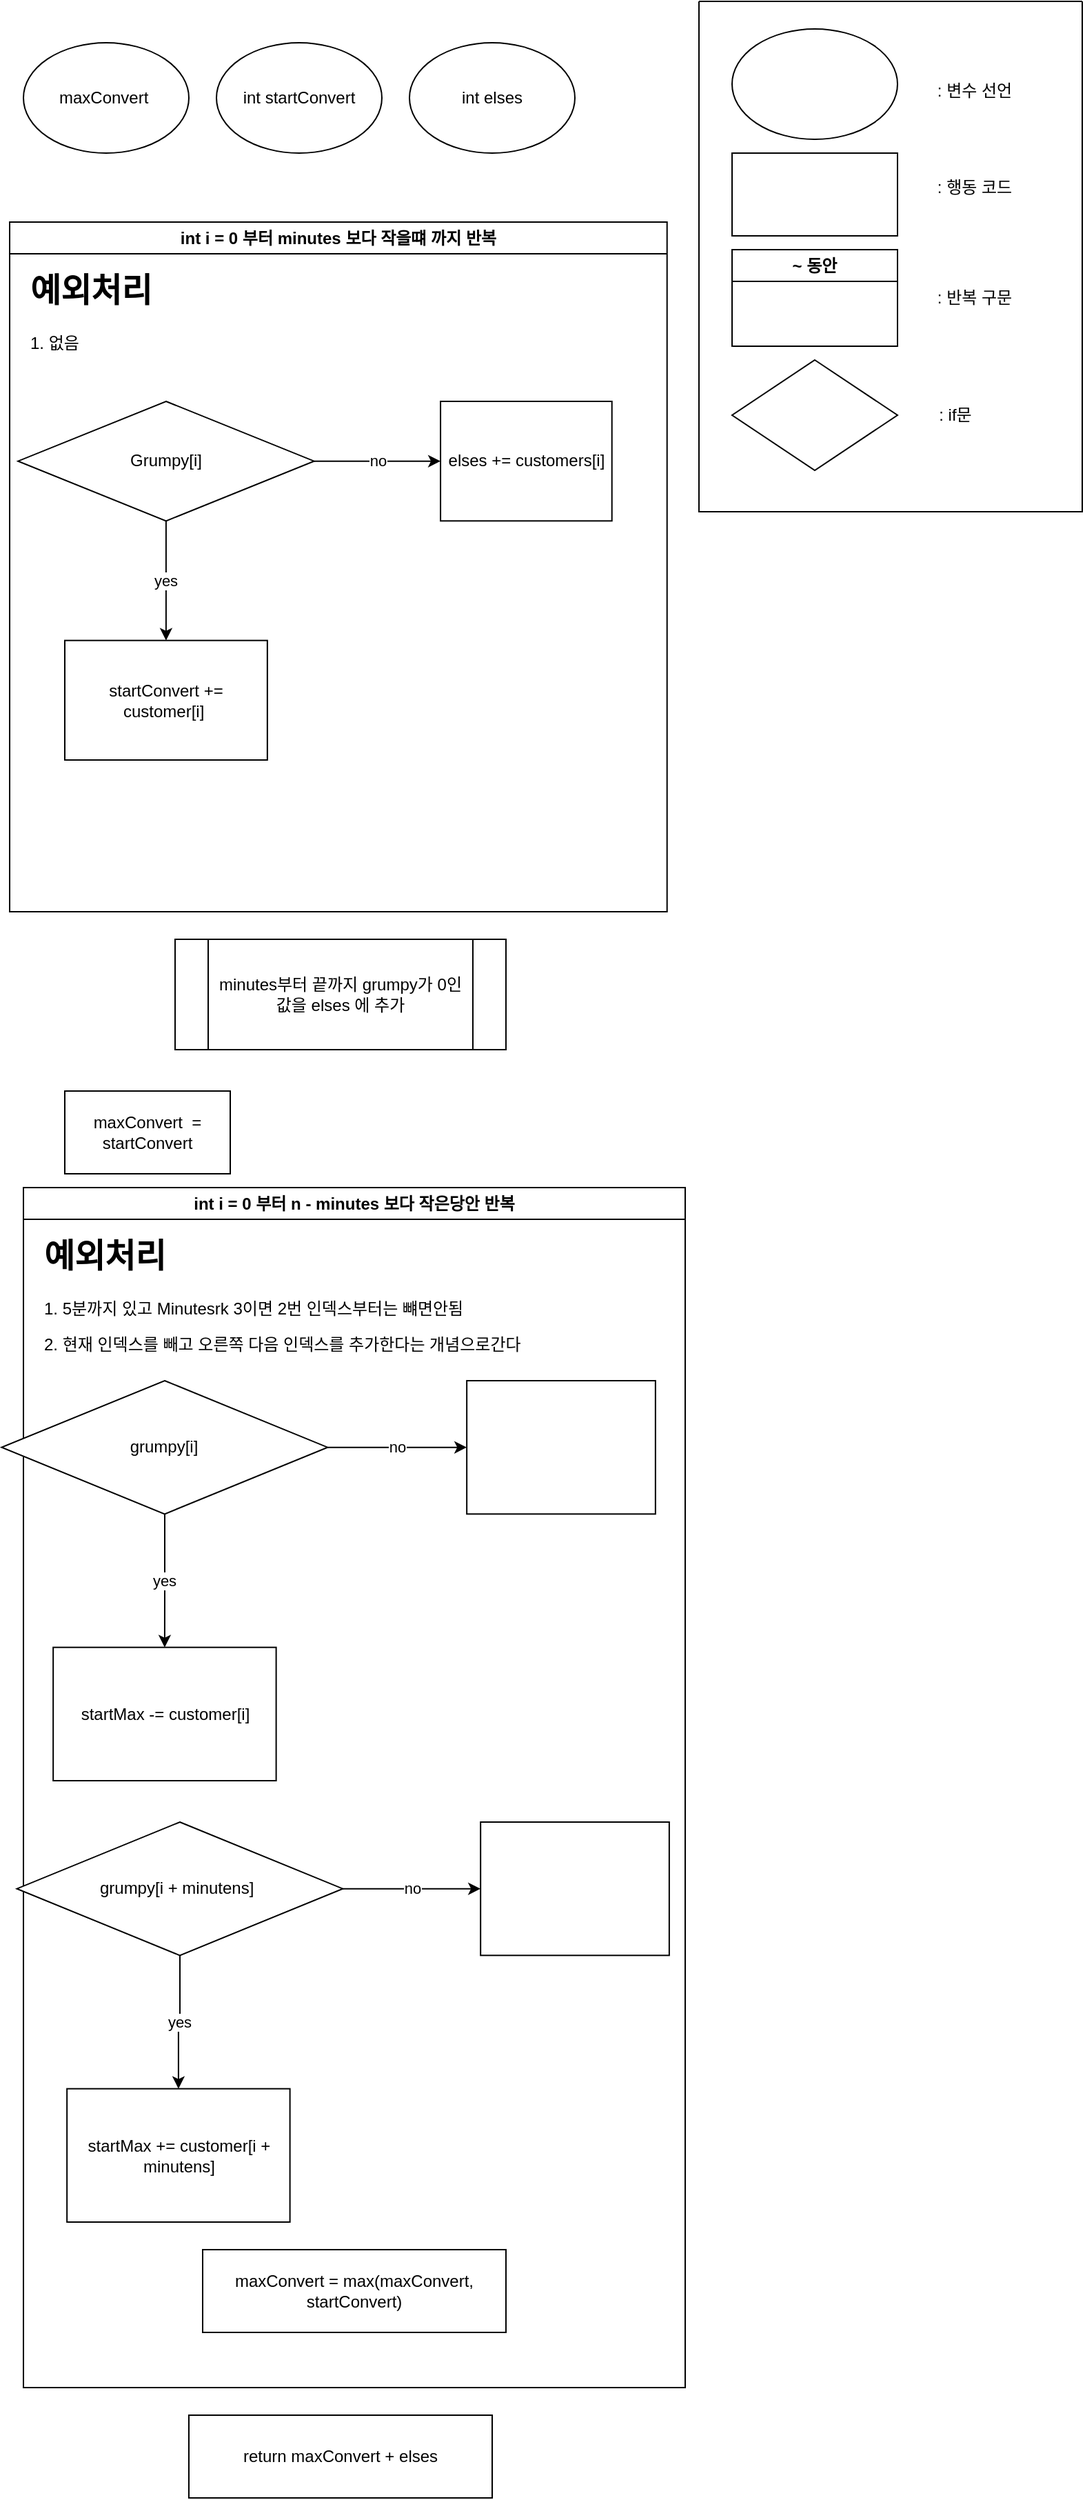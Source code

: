<mxfile version="22.1.16" type="device">
  <diagram name="페이지-1" id="nc7vMSKnnUMrOJIP0jJL">
    <mxGraphModel dx="1815" dy="1054" grid="1" gridSize="10" guides="1" tooltips="1" connect="1" arrows="1" fold="1" page="1" pageScale="1" pageWidth="827" pageHeight="1169" math="0" shadow="0">
      <root>
        <mxCell id="0" />
        <mxCell id="1" parent="0" />
        <mxCell id="sl28T2UDPeJ07wqk_FJq-1" value="" style="swimlane;startSize=0;" vertex="1" parent="1">
          <mxGeometry x="530" y="10" width="278" height="370" as="geometry" />
        </mxCell>
        <mxCell id="sl28T2UDPeJ07wqk_FJq-2" value="" style="ellipse;whiteSpace=wrap;html=1;" vertex="1" parent="sl28T2UDPeJ07wqk_FJq-1">
          <mxGeometry x="24" y="20" width="120" height="80" as="geometry" />
        </mxCell>
        <mxCell id="sl28T2UDPeJ07wqk_FJq-3" value=": 변수 선언" style="text;html=1;align=center;verticalAlign=middle;whiteSpace=wrap;rounded=0;" vertex="1" parent="sl28T2UDPeJ07wqk_FJq-1">
          <mxGeometry x="170" y="50" width="60" height="30" as="geometry" />
        </mxCell>
        <mxCell id="sl28T2UDPeJ07wqk_FJq-4" value="" style="rounded=0;whiteSpace=wrap;html=1;" vertex="1" parent="sl28T2UDPeJ07wqk_FJq-1">
          <mxGeometry x="24" y="110" width="120" height="60" as="geometry" />
        </mxCell>
        <mxCell id="sl28T2UDPeJ07wqk_FJq-5" value=": 행동 코드" style="text;html=1;align=center;verticalAlign=middle;whiteSpace=wrap;rounded=0;" vertex="1" parent="sl28T2UDPeJ07wqk_FJq-1">
          <mxGeometry x="170" y="120" width="60" height="30" as="geometry" />
        </mxCell>
        <mxCell id="sl28T2UDPeJ07wqk_FJq-6" value="~ 동안" style="swimlane;whiteSpace=wrap;html=1;" vertex="1" parent="sl28T2UDPeJ07wqk_FJq-1">
          <mxGeometry x="24" y="180" width="120" height="70" as="geometry" />
        </mxCell>
        <mxCell id="sl28T2UDPeJ07wqk_FJq-7" value=": 반복 구문" style="text;html=1;align=center;verticalAlign=middle;whiteSpace=wrap;rounded=0;" vertex="1" parent="sl28T2UDPeJ07wqk_FJq-1">
          <mxGeometry x="170" y="200" width="60" height="30" as="geometry" />
        </mxCell>
        <mxCell id="sl28T2UDPeJ07wqk_FJq-8" value="" style="rhombus;whiteSpace=wrap;html=1;" vertex="1" parent="sl28T2UDPeJ07wqk_FJq-1">
          <mxGeometry x="24" y="260" width="120" height="80" as="geometry" />
        </mxCell>
        <mxCell id="sl28T2UDPeJ07wqk_FJq-9" value=": if문" style="text;html=1;align=center;verticalAlign=middle;whiteSpace=wrap;rounded=0;" vertex="1" parent="sl28T2UDPeJ07wqk_FJq-1">
          <mxGeometry x="156" y="285" width="60" height="30" as="geometry" />
        </mxCell>
        <mxCell id="sl28T2UDPeJ07wqk_FJq-10" value="int i = 0 부터 minutes 보다 작을떄 까지 반복" style="swimlane;whiteSpace=wrap;html=1;startSize=23;" vertex="1" parent="1">
          <mxGeometry x="30" y="170" width="476.85" height="500" as="geometry" />
        </mxCell>
        <mxCell id="sl28T2UDPeJ07wqk_FJq-11" value="&lt;h1&gt;예외처리&lt;/h1&gt;&lt;p&gt;1. 없음&lt;/p&gt;" style="text;html=1;strokeColor=none;fillColor=none;spacing=5;spacingTop=-20;whiteSpace=wrap;overflow=hidden;rounded=0;" vertex="1" parent="sl28T2UDPeJ07wqk_FJq-10">
          <mxGeometry x="10" y="30" width="386" height="120" as="geometry" />
        </mxCell>
        <mxCell id="sl28T2UDPeJ07wqk_FJq-13" value="" style="group" vertex="1" connectable="0" parent="sl28T2UDPeJ07wqk_FJq-10">
          <mxGeometry x="40" y="130" width="396.85" height="260" as="geometry" />
        </mxCell>
        <mxCell id="sl28T2UDPeJ07wqk_FJq-14" value="Grumpy[i]" style="rhombus;whiteSpace=wrap;html=1;" vertex="1" parent="sl28T2UDPeJ07wqk_FJq-13">
          <mxGeometry x="-33.905" width="214.729" height="86.667" as="geometry" />
        </mxCell>
        <mxCell id="sl28T2UDPeJ07wqk_FJq-15" value="startConvert += customer[i]&amp;nbsp;" style="whiteSpace=wrap;html=1;rounded=0;" vertex="1" parent="sl28T2UDPeJ07wqk_FJq-13">
          <mxGeometry y="173.333" width="146.92" height="86.667" as="geometry" />
        </mxCell>
        <mxCell id="sl28T2UDPeJ07wqk_FJq-16" value="yes" style="edgeStyle=orthogonalEdgeStyle;rounded=0;orthogonalLoop=1;jettySize=auto;html=1;" edge="1" parent="sl28T2UDPeJ07wqk_FJq-13" source="sl28T2UDPeJ07wqk_FJq-14" target="sl28T2UDPeJ07wqk_FJq-15">
          <mxGeometry relative="1" as="geometry" />
        </mxCell>
        <mxCell id="sl28T2UDPeJ07wqk_FJq-17" value="elses += customers[i]" style="whiteSpace=wrap;html=1;rounded=0;" vertex="1" parent="sl28T2UDPeJ07wqk_FJq-13">
          <mxGeometry x="272.533" width="124.317" height="86.667" as="geometry" />
        </mxCell>
        <mxCell id="sl28T2UDPeJ07wqk_FJq-18" value="no" style="edgeStyle=orthogonalEdgeStyle;rounded=0;orthogonalLoop=1;jettySize=auto;html=1;" edge="1" parent="sl28T2UDPeJ07wqk_FJq-13" source="sl28T2UDPeJ07wqk_FJq-14" target="sl28T2UDPeJ07wqk_FJq-17">
          <mxGeometry relative="1" as="geometry" />
        </mxCell>
        <mxCell id="sl28T2UDPeJ07wqk_FJq-19" value="maxConvert&amp;nbsp;" style="ellipse;whiteSpace=wrap;html=1;" vertex="1" parent="1">
          <mxGeometry x="40" y="40" width="120" height="80" as="geometry" />
        </mxCell>
        <mxCell id="sl28T2UDPeJ07wqk_FJq-20" value="int startConvert" style="ellipse;whiteSpace=wrap;html=1;" vertex="1" parent="1">
          <mxGeometry x="180" y="40" width="120" height="80" as="geometry" />
        </mxCell>
        <mxCell id="sl28T2UDPeJ07wqk_FJq-21" value="int i = 0 부터 n - minutes 보다 작은당안 반복" style="swimlane;whiteSpace=wrap;html=1;" vertex="1" parent="1">
          <mxGeometry x="40" y="870" width="480" height="870" as="geometry" />
        </mxCell>
        <mxCell id="sl28T2UDPeJ07wqk_FJq-22" value="&lt;h1&gt;예외처리&lt;/h1&gt;&lt;p&gt;1. 5분까지 있고 Minutesrk 3이면 2번 인덱스부터는 뺴면안됨&lt;/p&gt;&lt;p&gt;2. 현재 인덱스를 빼고 오른쪽 다음 인덱스를 추가한다는 개념으로간다&lt;/p&gt;" style="text;html=1;strokeColor=none;fillColor=none;spacing=5;spacingTop=-20;whiteSpace=wrap;overflow=hidden;rounded=0;" vertex="1" parent="sl28T2UDPeJ07wqk_FJq-21">
          <mxGeometry x="10" y="30" width="386" height="120" as="geometry" />
        </mxCell>
        <mxCell id="sl28T2UDPeJ07wqk_FJq-32" value="" style="group" vertex="1" connectable="0" parent="sl28T2UDPeJ07wqk_FJq-21">
          <mxGeometry x="21.58" y="140" width="436.85" height="290" as="geometry" />
        </mxCell>
        <mxCell id="sl28T2UDPeJ07wqk_FJq-33" value="grumpy[i]" style="rhombus;whiteSpace=wrap;html=1;" vertex="1" parent="sl28T2UDPeJ07wqk_FJq-32">
          <mxGeometry x="-37.322" width="236.373" height="96.667" as="geometry" />
        </mxCell>
        <mxCell id="sl28T2UDPeJ07wqk_FJq-34" value="startMax -= customer[i]" style="whiteSpace=wrap;html=1;rounded=0;" vertex="1" parent="sl28T2UDPeJ07wqk_FJq-32">
          <mxGeometry y="193.333" width="161.729" height="96.667" as="geometry" />
        </mxCell>
        <mxCell id="sl28T2UDPeJ07wqk_FJq-35" value="yes" style="edgeStyle=orthogonalEdgeStyle;rounded=0;orthogonalLoop=1;jettySize=auto;html=1;" edge="1" parent="sl28T2UDPeJ07wqk_FJq-32" source="sl28T2UDPeJ07wqk_FJq-33" target="sl28T2UDPeJ07wqk_FJq-34">
          <mxGeometry relative="1" as="geometry" />
        </mxCell>
        <mxCell id="sl28T2UDPeJ07wqk_FJq-36" value="" style="whiteSpace=wrap;html=1;rounded=0;" vertex="1" parent="sl28T2UDPeJ07wqk_FJq-32">
          <mxGeometry x="300.003" width="136.847" height="96.667" as="geometry" />
        </mxCell>
        <mxCell id="sl28T2UDPeJ07wqk_FJq-37" value="no" style="edgeStyle=orthogonalEdgeStyle;rounded=0;orthogonalLoop=1;jettySize=auto;html=1;" edge="1" parent="sl28T2UDPeJ07wqk_FJq-32" source="sl28T2UDPeJ07wqk_FJq-33" target="sl28T2UDPeJ07wqk_FJq-36">
          <mxGeometry relative="1" as="geometry" />
        </mxCell>
        <mxCell id="sl28T2UDPeJ07wqk_FJq-38" value="" style="group" vertex="1" connectable="0" parent="sl28T2UDPeJ07wqk_FJq-21">
          <mxGeometry x="31.58" y="460" width="436.85" height="290" as="geometry" />
        </mxCell>
        <mxCell id="sl28T2UDPeJ07wqk_FJq-39" value="grumpy[i + minutens]&amp;nbsp;" style="rhombus;whiteSpace=wrap;html=1;" vertex="1" parent="sl28T2UDPeJ07wqk_FJq-38">
          <mxGeometry x="-36.322" width="236.373" height="96.667" as="geometry" />
        </mxCell>
        <mxCell id="sl28T2UDPeJ07wqk_FJq-40" value="startMax += customer[i + minutens]" style="whiteSpace=wrap;html=1;rounded=0;" vertex="1" parent="sl28T2UDPeJ07wqk_FJq-38">
          <mxGeometry y="193.333" width="161.729" height="96.667" as="geometry" />
        </mxCell>
        <mxCell id="sl28T2UDPeJ07wqk_FJq-41" value="yes" style="edgeStyle=orthogonalEdgeStyle;rounded=0;orthogonalLoop=1;jettySize=auto;html=1;" edge="1" parent="sl28T2UDPeJ07wqk_FJq-38" source="sl28T2UDPeJ07wqk_FJq-39" target="sl28T2UDPeJ07wqk_FJq-40">
          <mxGeometry relative="1" as="geometry" />
        </mxCell>
        <mxCell id="sl28T2UDPeJ07wqk_FJq-42" value="" style="whiteSpace=wrap;html=1;rounded=0;" vertex="1" parent="sl28T2UDPeJ07wqk_FJq-38">
          <mxGeometry x="300.003" width="136.847" height="96.667" as="geometry" />
        </mxCell>
        <mxCell id="sl28T2UDPeJ07wqk_FJq-43" value="no" style="edgeStyle=orthogonalEdgeStyle;rounded=0;orthogonalLoop=1;jettySize=auto;html=1;" edge="1" parent="sl28T2UDPeJ07wqk_FJq-38" source="sl28T2UDPeJ07wqk_FJq-39" target="sl28T2UDPeJ07wqk_FJq-42">
          <mxGeometry relative="1" as="geometry" />
        </mxCell>
        <mxCell id="sl28T2UDPeJ07wqk_FJq-59" value="maxConvert = max(maxConvert, startConvert)" style="rounded=0;whiteSpace=wrap;html=1;" vertex="1" parent="sl28T2UDPeJ07wqk_FJq-21">
          <mxGeometry x="130" y="770" width="220" height="60" as="geometry" />
        </mxCell>
        <mxCell id="sl28T2UDPeJ07wqk_FJq-60" value="return maxConvert + elses" style="rounded=0;whiteSpace=wrap;html=1;" vertex="1" parent="1">
          <mxGeometry x="160" y="1760" width="220" height="60" as="geometry" />
        </mxCell>
        <mxCell id="sl28T2UDPeJ07wqk_FJq-61" value="maxConvert&amp;nbsp; = startConvert" style="rounded=0;whiteSpace=wrap;html=1;" vertex="1" parent="1">
          <mxGeometry x="70" y="800" width="120" height="60" as="geometry" />
        </mxCell>
        <mxCell id="sl28T2UDPeJ07wqk_FJq-62" value="minutes부터 끝까지 grumpy가 0인 값을 elses 에 추가" style="shape=process;whiteSpace=wrap;html=1;backgroundOutline=1;" vertex="1" parent="1">
          <mxGeometry x="150" y="690" width="240" height="80" as="geometry" />
        </mxCell>
        <mxCell id="sl28T2UDPeJ07wqk_FJq-63" value="int elses" style="ellipse;whiteSpace=wrap;html=1;" vertex="1" parent="1">
          <mxGeometry x="320" y="40" width="120" height="80" as="geometry" />
        </mxCell>
      </root>
    </mxGraphModel>
  </diagram>
</mxfile>
